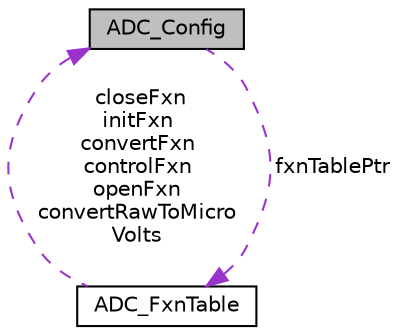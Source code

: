 digraph "ADC_Config"
{
  edge [fontname="Helvetica",fontsize="10",labelfontname="Helvetica",labelfontsize="10"];
  node [fontname="Helvetica",fontsize="10",shape=record];
  Node1 [label="ADC_Config",height=0.2,width=0.4,color="black", fillcolor="grey75", style="filled", fontcolor="black"];
  Node2 -> Node1 [dir="back",color="darkorchid3",fontsize="10",style="dashed",label=" fxnTablePtr" ,fontname="Helvetica"];
  Node2 [label="ADC_FxnTable",height=0.2,width=0.4,color="black", fillcolor="white", style="filled",URL="$struct_a_d_c___fxn_table.html",tooltip="The definition of a ADC function table that contains the required set of functions to control a speci..."];
  Node1 -> Node2 [dir="back",color="darkorchid3",fontsize="10",style="dashed",label=" closeFxn\ninitFxn\nconvertFxn\ncontrolFxn\nopenFxn\nconvertRawToMicro\lVolts" ,fontname="Helvetica"];
}
